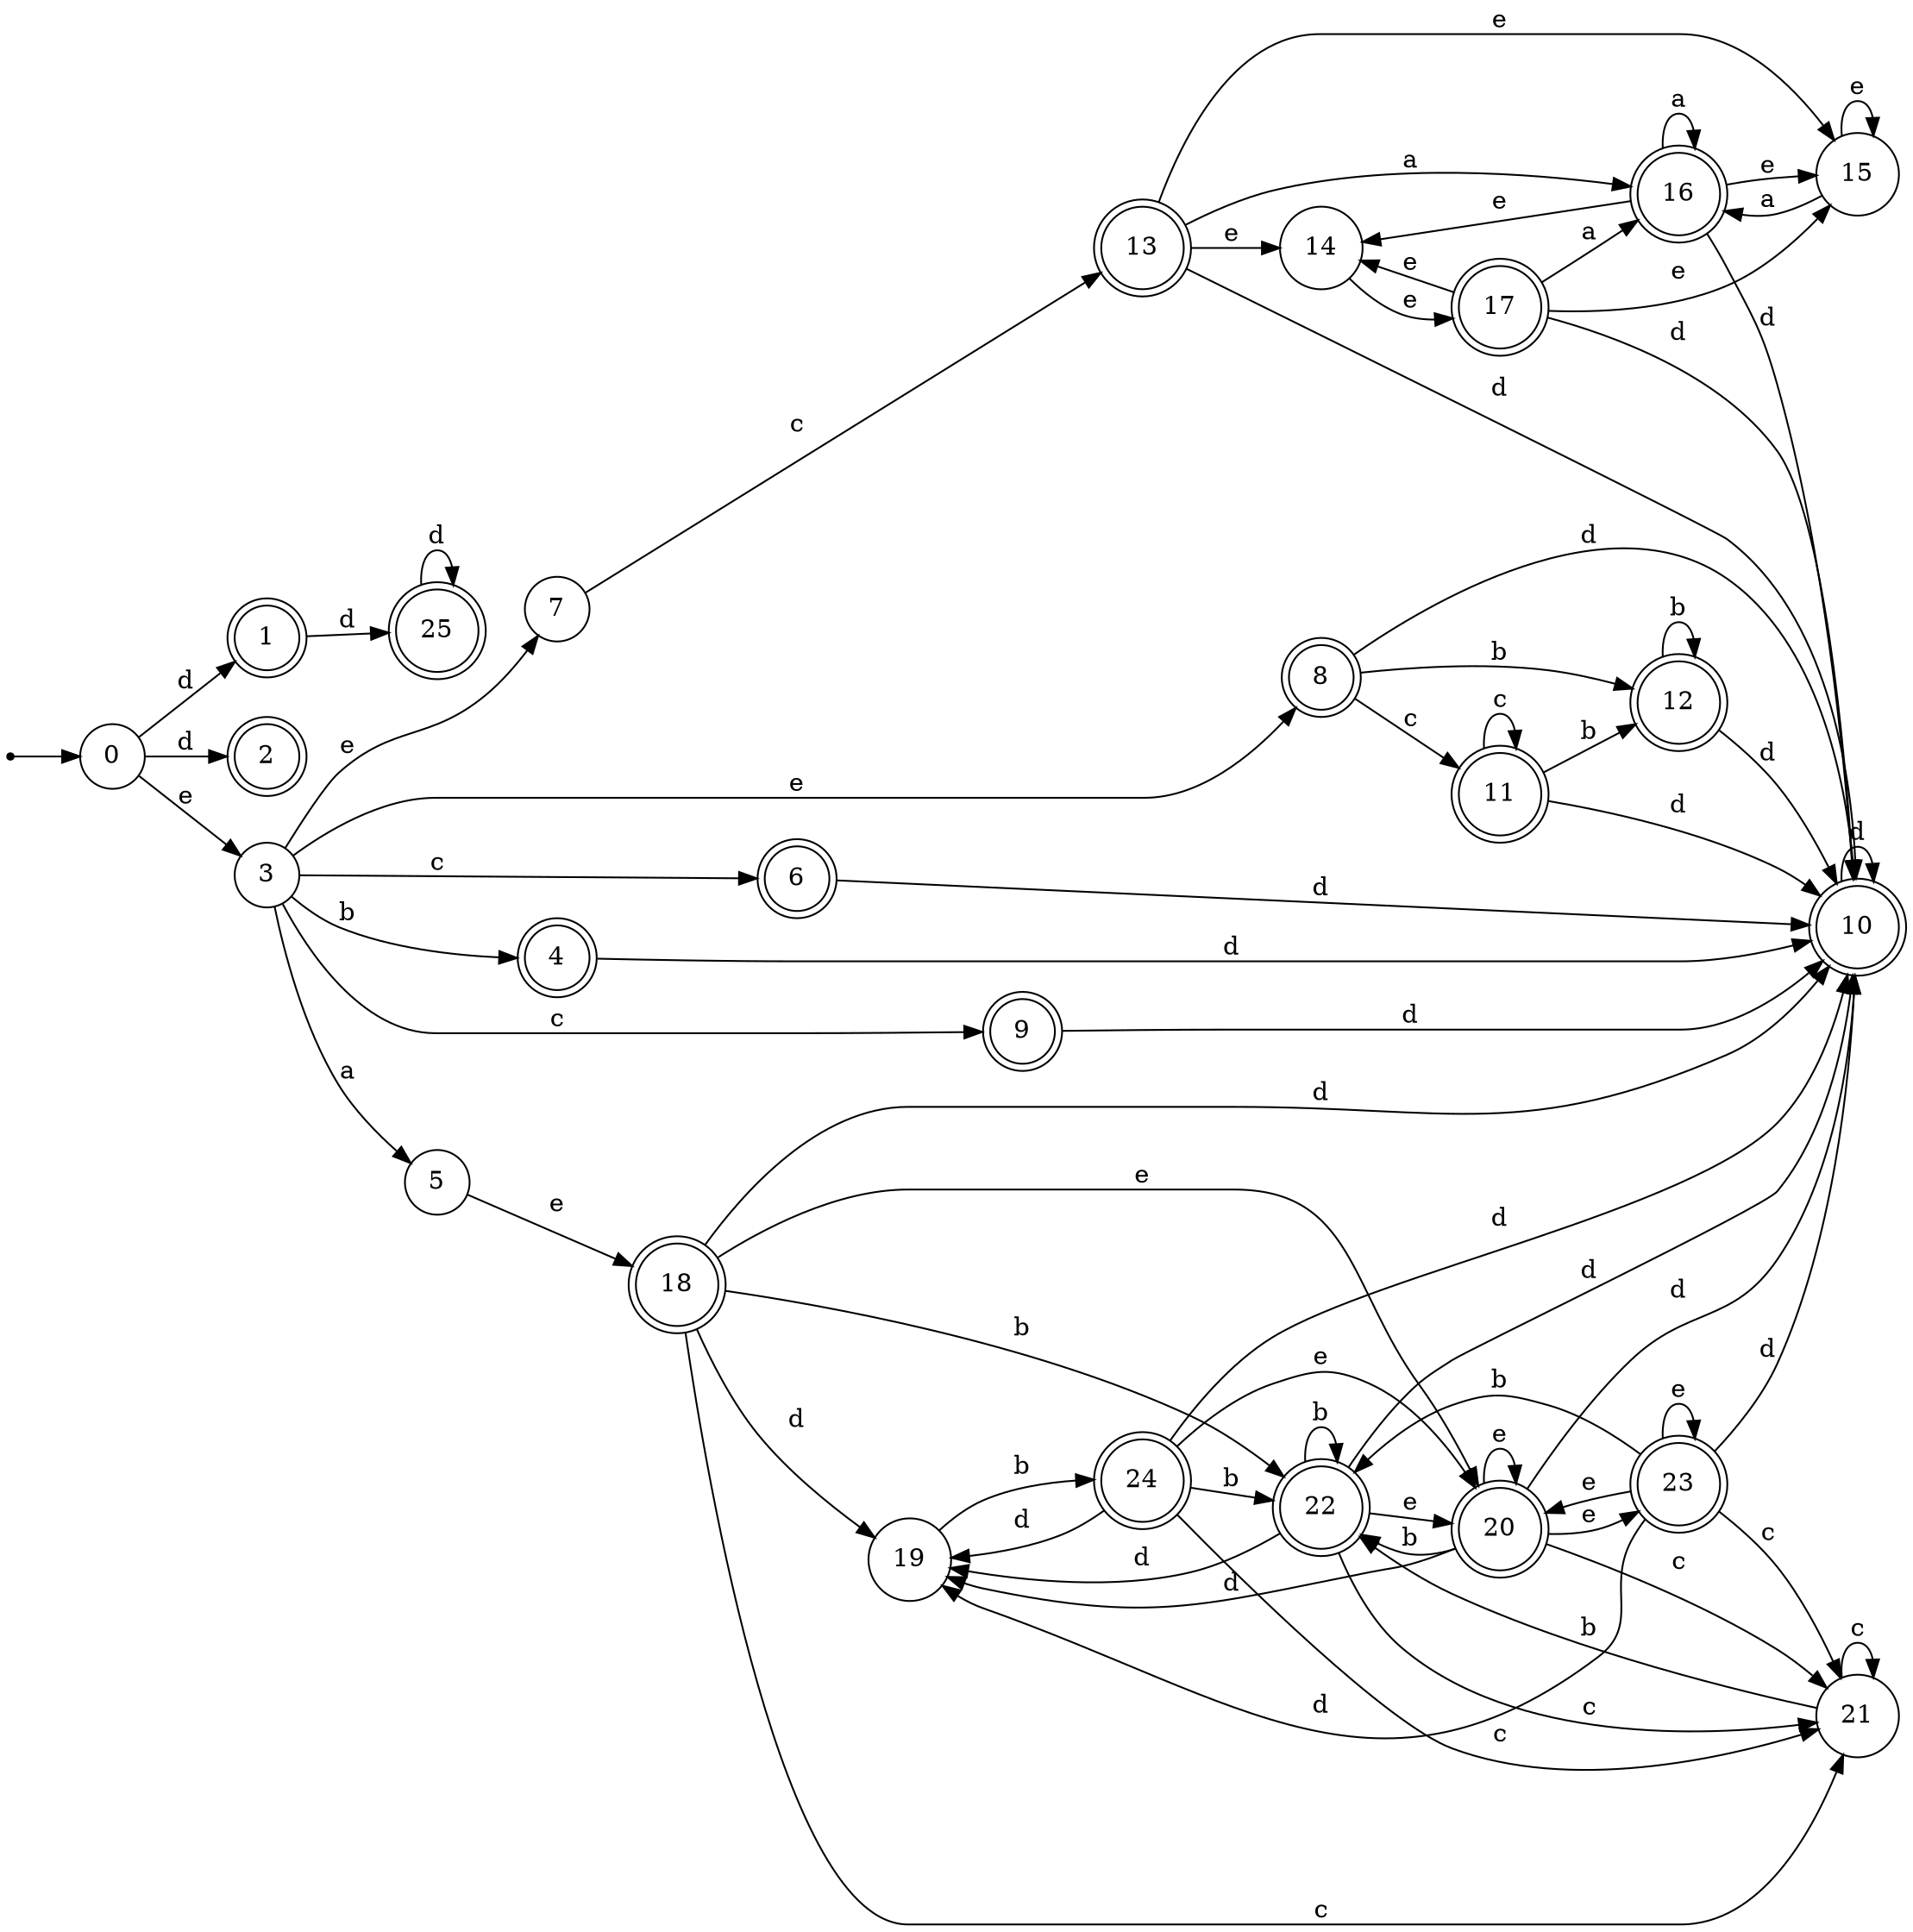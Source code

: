 digraph finite_state_machine {
rankdir=LR;
size="20,20";
node [shape = point]; "dummy0"
node [shape = circle]; "0";
"dummy0" -> "0";
node [shape = doublecircle]; "1";node [shape = doublecircle]; "2";node [shape = circle]; "3";
node [shape = doublecircle]; "4";node [shape = circle]; "5";
node [shape = doublecircle]; "6";node [shape = circle]; "7";
node [shape = doublecircle]; "8";node [shape = doublecircle]; "9";node [shape = doublecircle]; "10";node [shape = doublecircle]; "11";node [shape = doublecircle]; "12";node [shape = doublecircle]; "13";node [shape = circle]; "14";
node [shape = circle]; "15";
node [shape = doublecircle]; "16";node [shape = doublecircle]; "17";node [shape = doublecircle]; "18";node [shape = circle]; "19";
node [shape = doublecircle]; "20";node [shape = circle]; "21";
node [shape = doublecircle]; "22";node [shape = doublecircle]; "23";node [shape = doublecircle]; "24";node [shape = doublecircle]; "25";"0" -> "1" [label = "d"];
 "0" -> "2" [label = "d"];
 "0" -> "3" [label = "e"];
 "3" -> "4" [label = "b"];
 "3" -> "5" [label = "a"];
 "3" -> "9" [label = "c"];
 "3" -> "6" [label = "c"];
 "3" -> "8" [label = "e"];
 "3" -> "7" [label = "e"];
 "9" -> "10" [label = "d"];
 "10" -> "10" [label = "d"];
 "8" -> "11" [label = "c"];
 "8" -> "12" [label = "b"];
 "8" -> "10" [label = "d"];
 "12" -> "12" [label = "b"];
 "12" -> "10" [label = "d"];
 "11" -> "11" [label = "c"];
 "11" -> "12" [label = "b"];
 "11" -> "10" [label = "d"];
 "7" -> "13" [label = "c"];
 "13" -> "14" [label = "e"];
 "13" -> "15" [label = "e"];
 "13" -> "16" [label = "a"];
 "13" -> "10" [label = "d"];
 "16" -> "16" [label = "a"];
 "16" -> "14" [label = "e"];
 "16" -> "15" [label = "e"];
 "16" -> "10" [label = "d"];
 "15" -> "15" [label = "e"];
 "15" -> "16" [label = "a"];
 "14" -> "17" [label = "e"];
 "17" -> "14" [label = "e"];
 "17" -> "15" [label = "e"];
 "17" -> "16" [label = "a"];
 "17" -> "10" [label = "d"];
 "6" -> "10" [label = "d"];
 "5" -> "18" [label = "e"];
 "18" -> "10" [label = "d"];
 "18" -> "19" [label = "d"];
 "18" -> "20" [label = "e"];
 "18" -> "21" [label = "c"];
 "18" -> "22" [label = "b"];
 "22" -> "22" [label = "b"];
 "22" -> "21" [label = "c"];
 "22" -> "10" [label = "d"];
 "22" -> "19" [label = "d"];
 "22" -> "20" [label = "e"];
 "21" -> "21" [label = "c"];
 "21" -> "22" [label = "b"];
 "20" -> "20" [label = "e"];
 "20" -> "23" [label = "e"];
 "20" -> "10" [label = "d"];
 "20" -> "19" [label = "d"];
 "20" -> "21" [label = "c"];
 "20" -> "22" [label = "b"];
 "23" -> "20" [label = "e"];
 "23" -> "23" [label = "e"];
 "23" -> "10" [label = "d"];
 "23" -> "19" [label = "d"];
 "23" -> "21" [label = "c"];
 "23" -> "22" [label = "b"];
 "19" -> "24" [label = "b"];
 "24" -> "10" [label = "d"];
 "24" -> "19" [label = "d"];
 "24" -> "20" [label = "e"];
 "24" -> "21" [label = "c"];
 "24" -> "22" [label = "b"];
 "4" -> "10" [label = "d"];
 "1" -> "25" [label = "d"];
 "25" -> "25" [label = "d"];
 }
